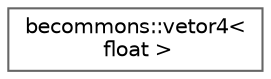 digraph "Graphical Class Hierarchy"
{
 // LATEX_PDF_SIZE
  bgcolor="transparent";
  edge [fontname=Helvetica,fontsize=10,labelfontname=Helvetica,labelfontsize=10];
  node [fontname=Helvetica,fontsize=10,shape=box,height=0.2,width=0.4];
  rankdir="LR";
  Node0 [id="Node000000",label="becommons::vetor4\<\l float \>",height=0.2,width=0.4,color="grey40", fillcolor="white", style="filled",URL="$structbecommons_1_1vetor4.html",tooltip=" "];
}
